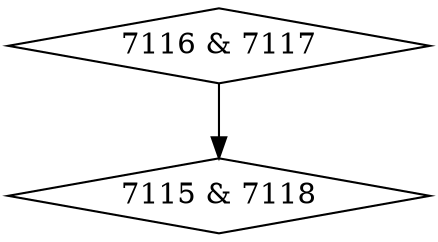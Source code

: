 digraph {
0 [label = "7115 & 7118", shape = diamond];
1 [label = "7116 & 7117", shape = diamond];
1->0;
}
